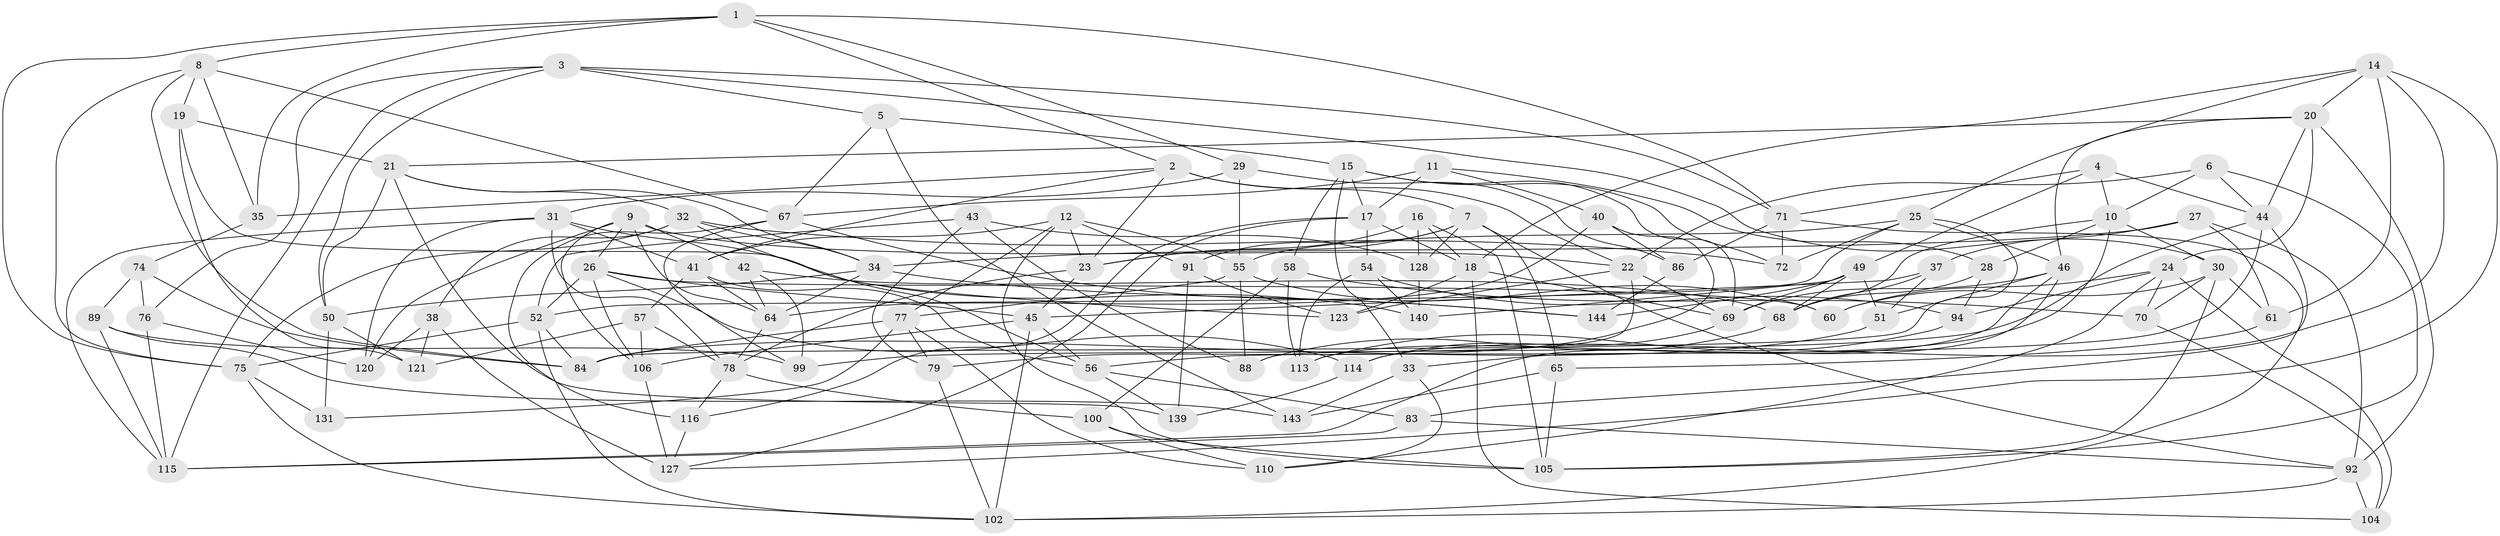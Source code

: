 // Generated by graph-tools (version 1.1) at 2025/52/02/27/25 19:52:34]
// undirected, 97 vertices, 239 edges
graph export_dot {
graph [start="1"]
  node [color=gray90,style=filled];
  1 [super="+36"];
  2 [super="+98"];
  3 [super="+133"];
  4;
  5;
  6;
  7 [super="+62"];
  8 [super="+13"];
  9 [super="+132"];
  10 [super="+85"];
  11;
  12 [super="+39"];
  14 [super="+101"];
  15 [super="+112"];
  16;
  17 [super="+129"];
  18 [super="+90"];
  19;
  20 [super="+53"];
  21 [super="+66"];
  22 [super="+63"];
  23 [super="+142"];
  24 [super="+138"];
  25 [super="+96"];
  26 [super="+48"];
  27;
  28;
  29;
  30 [super="+87"];
  31 [super="+47"];
  32 [super="+73"];
  33;
  34 [super="+117"];
  35;
  37;
  38;
  40;
  41 [super="+135"];
  42;
  43;
  44 [super="+80"];
  45 [super="+136"];
  46 [super="+124"];
  49 [super="+82"];
  50 [super="+93"];
  51;
  52 [super="+108"];
  54;
  55 [super="+103"];
  56 [super="+59"];
  57;
  58;
  60;
  61;
  64 [super="+119"];
  65;
  67 [super="+81"];
  68 [super="+97"];
  69 [super="+107"];
  70;
  71 [super="+95"];
  72;
  74;
  75 [super="+109"];
  76;
  77 [super="+111"];
  78 [super="+137"];
  79;
  83;
  84 [super="+125"];
  86;
  88;
  89;
  91;
  92 [super="+126"];
  94;
  99;
  100;
  102 [super="+122"];
  104;
  105 [super="+130"];
  106 [super="+141"];
  110;
  113;
  114;
  115 [super="+118"];
  116;
  120;
  121;
  123;
  127 [super="+134"];
  128;
  131;
  139;
  140;
  143;
  144;
  1 -- 35;
  1 -- 2;
  1 -- 8;
  1 -- 29;
  1 -- 71;
  1 -- 75;
  2 -- 22;
  2 -- 23;
  2 -- 41;
  2 -- 35;
  2 -- 7;
  3 -- 115;
  3 -- 5;
  3 -- 71;
  3 -- 76;
  3 -- 30;
  3 -- 50;
  4 -- 44;
  4 -- 71;
  4 -- 10;
  4 -- 49;
  5 -- 67;
  5 -- 15;
  5 -- 143;
  6 -- 10;
  6 -- 22;
  6 -- 105;
  6 -- 44;
  7 -- 128;
  7 -- 65;
  7 -- 91;
  7 -- 23;
  7 -- 92;
  8 -- 84;
  8 -- 19;
  8 -- 35;
  8 -- 67;
  8 -- 75;
  9 -- 120;
  9 -- 26;
  9 -- 64;
  9 -- 42;
  9 -- 106;
  9 -- 22;
  10 -- 28;
  10 -- 30;
  10 -- 33;
  10 -- 68;
  11 -- 67;
  11 -- 28;
  11 -- 40;
  11 -- 17;
  12 -- 91;
  12 -- 41;
  12 -- 55;
  12 -- 105;
  12 -- 77;
  12 -- 23;
  14 -- 25;
  14 -- 127;
  14 -- 114;
  14 -- 18;
  14 -- 20;
  14 -- 61;
  15 -- 72;
  15 -- 17;
  15 -- 33;
  15 -- 58;
  15 -- 69;
  16 -- 23;
  16 -- 128;
  16 -- 105;
  16 -- 18;
  17 -- 116;
  17 -- 54;
  17 -- 18;
  17 -- 127;
  18 -- 123;
  18 -- 104;
  18 -- 69;
  19 -- 121;
  19 -- 140;
  19 -- 21;
  20 -- 24;
  20 -- 21;
  20 -- 44;
  20 -- 46;
  20 -- 92;
  21 -- 50;
  21 -- 32;
  21 -- 34;
  21 -- 139;
  22 -- 69;
  22 -- 88;
  22 -- 123;
  23 -- 78;
  23 -- 45;
  24 -- 110;
  24 -- 70;
  24 -- 60;
  24 -- 104;
  24 -- 94;
  25 -- 72;
  25 -- 84;
  25 -- 55;
  25 -- 52;
  25 -- 46;
  26 -- 52;
  26 -- 60;
  26 -- 114;
  26 -- 45;
  26 -- 106;
  27 -- 61;
  27 -- 37;
  27 -- 92;
  27 -- 34;
  28 -- 94;
  28 -- 68;
  29 -- 86;
  29 -- 31;
  29 -- 55;
  30 -- 60;
  30 -- 70;
  30 -- 61;
  30 -- 105;
  31 -- 41;
  31 -- 123;
  31 -- 120;
  31 -- 115;
  31 -- 78;
  32 -- 72;
  32 -- 38;
  32 -- 56;
  32 -- 34;
  32 -- 75;
  33 -- 143;
  33 -- 110;
  34 -- 144;
  34 -- 64;
  34 -- 50;
  35 -- 74;
  37 -- 68;
  37 -- 51;
  37 -- 45;
  38 -- 121;
  38 -- 120;
  38 -- 127;
  40 -- 79;
  40 -- 86;
  40 -- 64;
  41 -- 57;
  41 -- 56;
  41 -- 64;
  42 -- 99;
  42 -- 68;
  42 -- 64;
  43 -- 79;
  43 -- 128;
  43 -- 88;
  43 -- 52;
  44 -- 83;
  44 -- 99;
  44 -- 56;
  45 -- 56;
  45 -- 102;
  45 -- 106;
  46 -- 51;
  46 -- 113;
  46 -- 115;
  46 -- 69;
  49 -- 51;
  49 -- 144;
  49 -- 140;
  49 -- 68;
  49 -- 69;
  50 -- 131 [weight=2];
  50 -- 121;
  51 -- 84;
  52 -- 102;
  52 -- 75;
  52 -- 84;
  54 -- 140;
  54 -- 94;
  54 -- 113;
  55 -- 60;
  55 -- 88;
  55 -- 77;
  56 -- 83;
  56 -- 139;
  57 -- 121;
  57 -- 106;
  57 -- 78;
  58 -- 100;
  58 -- 113;
  58 -- 70;
  61 -- 65;
  64 -- 78;
  65 -- 143;
  65 -- 105;
  67 -- 144;
  67 -- 99;
  67 -- 116;
  68 -- 88;
  69 -- 114;
  70 -- 104;
  71 -- 72;
  71 -- 86;
  71 -- 102;
  74 -- 76;
  74 -- 89;
  74 -- 84;
  75 -- 102;
  75 -- 131;
  76 -- 120;
  76 -- 115;
  77 -- 79;
  77 -- 131;
  77 -- 110;
  77 -- 84;
  78 -- 100;
  78 -- 116;
  79 -- 102;
  83 -- 92;
  83 -- 115;
  86 -- 144;
  89 -- 143;
  89 -- 99;
  89 -- 115;
  91 -- 139;
  91 -- 123;
  92 -- 104;
  92 -- 102;
  94 -- 113;
  100 -- 105;
  100 -- 110;
  106 -- 127 [weight=2];
  114 -- 139;
  116 -- 127;
  128 -- 140;
}
